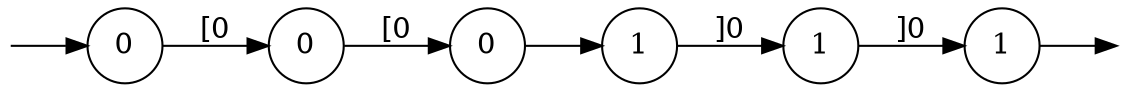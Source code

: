 digraph {
        node [shape=circle];
        Q0 [style=invisible, height=0, width=0, fixedsize=true];
        Q1 [style=invisible, height=0, width=0, fixedsize=true];
        graph [rankdir="LR"];
        3 [label=1];
        2 [label=0];
        1 [label=0];
        0 [label=0];
        4 [label=1];
        5 [label=1];

        Q0 -> 0;

        5 -> Q1;
        0 -> 1  [item="[0", label="[0"];
        1 -> 2  [item="[0", label="[0"];
        2 -> 3 ;
        3 -> 4  [item="]0", label="]0"];
        4 -> 5  [item="]0", label="]0"];
}